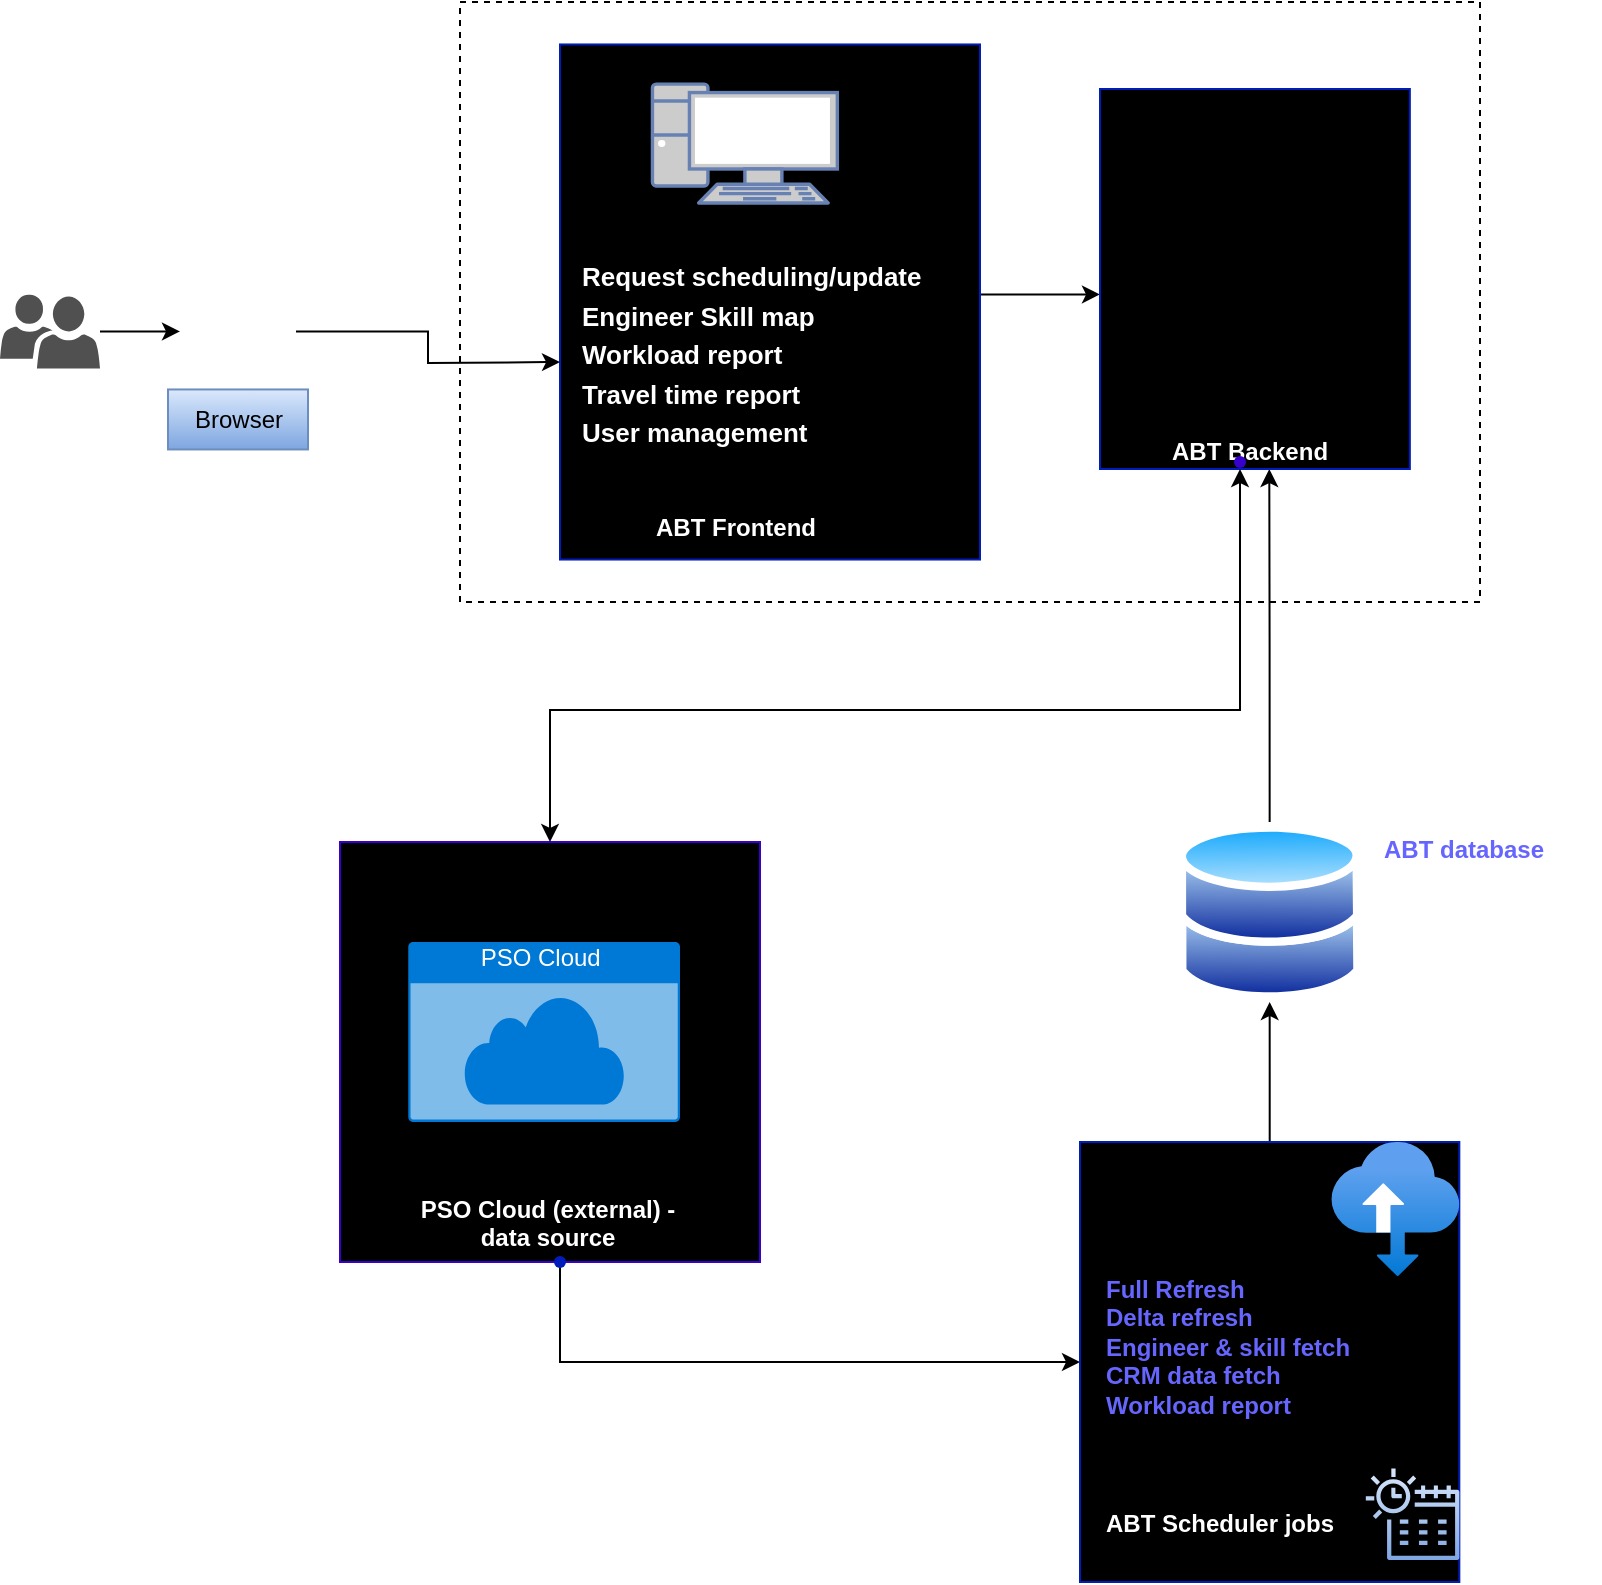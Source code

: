 <mxfile version="21.6.5" type="github">
  <diagram name="Page-1" id="jJ233dx57cCnCxgMQ6GR">
    <mxGraphModel dx="1400" dy="787" grid="1" gridSize="10" guides="1" tooltips="1" connect="1" arrows="1" fold="1" page="1" pageScale="1" pageWidth="850" pageHeight="1100" math="0" shadow="0">
      <root>
        <mxCell id="0" />
        <mxCell id="1" parent="0" />
        <mxCell id="4AOIQKXu4geX-LOXQFWw-108" value="" style="whiteSpace=wrap;html=1;dashed=1;" vertex="1" parent="1">
          <mxGeometry x="260" y="10" width="510" height="300" as="geometry" />
        </mxCell>
        <mxCell id="4AOIQKXu4geX-LOXQFWw-69" value="" style="edgeStyle=orthogonalEdgeStyle;rounded=0;orthogonalLoop=1;jettySize=auto;html=1;startArrow=classic;startFill=1;" edge="1" parent="1">
          <mxGeometry relative="1" as="geometry">
            <mxPoint x="380" y="156.228" as="sourcePoint" />
            <mxPoint x="580" y="156.228" as="targetPoint" />
          </mxGeometry>
        </mxCell>
        <mxCell id="4AOIQKXu4geX-LOXQFWw-1" value="" style="group;movable=1;resizable=1;rotatable=1;deletable=1;editable=1;locked=0;connectable=1;aspect=fixed;fillColor=#000000;fontColor=default;strokeColor=#001DBC;labelBackgroundColor=none;" vertex="1" connectable="0" parent="1">
          <mxGeometry x="310" y="31.23" width="210" height="257.54" as="geometry" />
        </mxCell>
        <mxCell id="4AOIQKXu4geX-LOXQFWw-49" value="&lt;div style=&quot;text-align: center;&quot;&gt;&lt;b style=&quot;&quot;&gt;&lt;font color=&quot;#ffffff&quot;&gt;ABT Frontend&lt;/font&gt;&lt;/b&gt;&lt;/div&gt;" style="text;whiteSpace=wrap;html=1;" vertex="1" parent="4AOIQKXu4geX-LOXQFWw-1">
          <mxGeometry x="46.23" y="227.54" width="137.08" height="30" as="geometry" />
        </mxCell>
        <mxCell id="4AOIQKXu4geX-LOXQFWw-52" value="" style="fontColor=#0066CC;verticalAlign=top;verticalLabelPosition=bottom;labelPosition=center;align=center;html=1;outlineConnect=0;fillColor=#CCCCCC;strokeColor=#6881B3;gradientColor=none;gradientDirection=north;strokeWidth=2;shape=mxgraph.networks.pc;" vertex="1" parent="4AOIQKXu4geX-LOXQFWw-1">
          <mxGeometry x="46.226" y="19.811" width="92.453" height="59.432" as="geometry" />
        </mxCell>
        <mxCell id="4AOIQKXu4geX-LOXQFWw-56" value="&lt;div style=&quot;font-size: 13px; line-height: 150%;&quot;&gt;&lt;b style=&quot;&quot;&gt;&lt;font style=&quot;font-size: 13px;&quot; color=&quot;#ffffff&quot;&gt;Request scheduling/update&lt;/font&gt;&lt;/b&gt;&lt;/div&gt;&lt;div style=&quot;font-size: 13px; line-height: 150%;&quot;&gt;&lt;b style=&quot;&quot;&gt;&lt;font style=&quot;font-size: 13px;&quot; color=&quot;#ffffff&quot;&gt;Engineer Skill map&lt;br&gt;Workload report&lt;/font&gt;&lt;/b&gt;&lt;/div&gt;&lt;div style=&quot;font-size: 13px; line-height: 150%;&quot;&gt;&lt;b style=&quot;&quot;&gt;&lt;font style=&quot;font-size: 13px;&quot; color=&quot;#ffffff&quot;&gt;Travel time report&lt;/font&gt;&lt;/b&gt;&lt;/div&gt;&lt;div style=&quot;font-size: 13px; line-height: 150%;&quot;&gt;&lt;b style=&quot;&quot;&gt;&lt;font style=&quot;font-size: 13px;&quot; color=&quot;#ffffff&quot;&gt;User management&lt;/font&gt;&lt;/b&gt;&lt;/div&gt;" style="text;whiteSpace=wrap;html=1;align=left;" vertex="1" parent="4AOIQKXu4geX-LOXQFWw-1">
          <mxGeometry x="8.96" y="100" width="175.95" height="110" as="geometry" />
        </mxCell>
        <mxCell id="4AOIQKXu4geX-LOXQFWw-59" value="" style="shape=image;html=1;verticalAlign=top;verticalLabelPosition=bottom;labelBackgroundColor=#ffffff;imageAspect=0;aspect=fixed;image=https://cdn0.iconfinder.com/data/icons/long-shadow-web-icons/512/angular-symbol-128.png" vertex="1" parent="4AOIQKXu4geX-LOXQFWw-1">
          <mxGeometry x="170" width="40" height="40" as="geometry" />
        </mxCell>
        <mxCell id="4AOIQKXu4geX-LOXQFWw-15" value="" style="group" vertex="1" connectable="0" parent="1">
          <mxGeometry x="200" y="430" width="220" height="212" as="geometry" />
        </mxCell>
        <mxCell id="4AOIQKXu4geX-LOXQFWw-12" value="" style="whiteSpace=wrap;html=1;aspect=fixed;fillColor=#000000;fontColor=#ffffff;strokeColor=#3700CC;rounded=0;glass=0;shadow=0;" vertex="1" parent="4AOIQKXu4geX-LOXQFWw-15">
          <mxGeometry width="210" height="210" as="geometry" />
        </mxCell>
        <mxCell id="4AOIQKXu4geX-LOXQFWw-21" value="" style="edgeStyle=orthogonalEdgeStyle;rounded=0;orthogonalLoop=1;jettySize=auto;html=1;" edge="1" parent="4AOIQKXu4geX-LOXQFWw-15">
          <mxGeometry relative="1" as="geometry">
            <mxPoint x="72.828" y="75.55" as="sourcePoint" />
            <mxPoint x="72.861" y="120" as="targetPoint" />
          </mxGeometry>
        </mxCell>
        <mxCell id="4AOIQKXu4geX-LOXQFWw-89" style="edgeStyle=orthogonalEdgeStyle;rounded=0;orthogonalLoop=1;jettySize=auto;html=1;exitX=0.5;exitY=0;exitDx=0;exitDy=0;" edge="1" parent="4AOIQKXu4geX-LOXQFWw-15" source="4AOIQKXu4geX-LOXQFWw-48">
          <mxGeometry relative="1" as="geometry">
            <mxPoint x="72.861" y="75.55" as="targetPoint" />
          </mxGeometry>
        </mxCell>
        <mxCell id="4AOIQKXu4geX-LOXQFWw-48" value="&lt;div style=&quot;text-align: center;&quot;&gt;&lt;b style=&quot;&quot;&gt;&lt;font color=&quot;#ffffff&quot;&gt;PSO Cloud (external) - data source&lt;/font&gt;&lt;/b&gt;&lt;/div&gt;" style="text;whiteSpace=wrap;html=1;" vertex="1" parent="4AOIQKXu4geX-LOXQFWw-15">
          <mxGeometry x="25.69" y="170" width="154.31" height="42" as="geometry" />
        </mxCell>
        <mxCell id="4AOIQKXu4geX-LOXQFWw-97" value="PSO Cloud&amp;nbsp;" style="html=1;whiteSpace=wrap;strokeColor=none;fillColor=#0079D6;labelPosition=center;verticalLabelPosition=middle;verticalAlign=top;align=center;fontSize=12;outlineConnect=0;spacingTop=-6;fontColor=#FFFFFF;sketch=0;shape=mxgraph.sitemap.cloud;" vertex="1" parent="4AOIQKXu4geX-LOXQFWw-15">
          <mxGeometry x="34.14" y="50" width="135.86" height="90" as="geometry" />
        </mxCell>
        <mxCell id="4AOIQKXu4geX-LOXQFWw-82" value="" style="edgeStyle=orthogonalEdgeStyle;rounded=0;orthogonalLoop=1;jettySize=auto;html=1;" edge="1" parent="1" source="4AOIQKXu4geX-LOXQFWw-24" target="4AOIQKXu4geX-LOXQFWw-63">
          <mxGeometry relative="1" as="geometry" />
        </mxCell>
        <mxCell id="4AOIQKXu4geX-LOXQFWw-24" value="" style="image;aspect=fixed;perimeter=ellipsePerimeter;html=1;align=center;shadow=0;dashed=0;spacingTop=3;image=img/lib/active_directory/databases.svg;" vertex="1" parent="1">
          <mxGeometry x="618.91" y="420" width="91.84" height="90" as="geometry" />
        </mxCell>
        <mxCell id="4AOIQKXu4geX-LOXQFWw-62" value="" style="group;movable=1;resizable=1;rotatable=1;deletable=1;editable=1;locked=0;connectable=1;aspect=fixed;fillColor=#000000;fontColor=default;strokeColor=#001DBC;labelBackgroundColor=none;" vertex="1" connectable="0" parent="1">
          <mxGeometry x="580" y="53.5" width="154.93" height="190" as="geometry" />
        </mxCell>
        <mxCell id="4AOIQKXu4geX-LOXQFWw-63" value="&lt;div style=&quot;text-align: center;&quot;&gt;&lt;b style=&quot;&quot;&gt;&lt;font color=&quot;#ffffff&quot;&gt;ABT Backend&lt;/font&gt;&lt;/b&gt;&lt;/div&gt;" style="text;whiteSpace=wrap;html=1;" vertex="1" parent="4AOIQKXu4geX-LOXQFWw-62">
          <mxGeometry x="34.107" y="167.868" width="101.132" height="22.132" as="geometry" />
        </mxCell>
        <mxCell id="4AOIQKXu4geX-LOXQFWw-68" value="" style="shape=image;verticalLabelPosition=bottom;labelBackgroundColor=default;verticalAlign=top;aspect=fixed;imageAspect=0;image=https://static.javatpoint.com/tutorial/webapi/images/web-api-tutorial.png;" vertex="1" parent="4AOIQKXu4geX-LOXQFWw-62">
          <mxGeometry x="37.13" y="54.67" width="80.66" height="80.66" as="geometry" />
        </mxCell>
        <mxCell id="4AOIQKXu4geX-LOXQFWw-114" value="" style="edgeStyle=orthogonalEdgeStyle;rounded=0;orthogonalLoop=1;jettySize=auto;html=1;" edge="1" parent="1" source="4AOIQKXu4geX-LOXQFWw-73" target="4AOIQKXu4geX-LOXQFWw-112">
          <mxGeometry relative="1" as="geometry" />
        </mxCell>
        <mxCell id="4AOIQKXu4geX-LOXQFWw-73" value="" style="sketch=0;pointerEvents=1;shadow=0;dashed=0;html=1;strokeColor=none;labelPosition=center;verticalLabelPosition=bottom;verticalAlign=top;align=center;fillColor=#505050;shape=mxgraph.mscae.intune.user_group" vertex="1" parent="1">
          <mxGeometry x="30" y="156.23" width="50" height="37" as="geometry" />
        </mxCell>
        <mxCell id="4AOIQKXu4geX-LOXQFWw-83" value="" style="edgeStyle=orthogonalEdgeStyle;rounded=0;orthogonalLoop=1;jettySize=auto;html=1;" edge="1" parent="1" source="4AOIQKXu4geX-LOXQFWw-75" target="4AOIQKXu4geX-LOXQFWw-24">
          <mxGeometry relative="1" as="geometry" />
        </mxCell>
        <mxCell id="4AOIQKXu4geX-LOXQFWw-105" value="" style="edgeStyle=orthogonalEdgeStyle;rounded=0;orthogonalLoop=1;jettySize=auto;html=1;" edge="1" parent="1" source="4AOIQKXu4geX-LOXQFWw-104" target="4AOIQKXu4geX-LOXQFWw-75">
          <mxGeometry relative="1" as="geometry">
            <Array as="points">
              <mxPoint x="310" y="690" />
            </Array>
          </mxGeometry>
        </mxCell>
        <mxCell id="4AOIQKXu4geX-LOXQFWw-75" value="" style="group;movable=1;resizable=1;rotatable=1;deletable=1;editable=1;locked=0;connectable=1;fillColor=#000000;fontColor=default;strokeColor=#001DBC;labelBackgroundColor=none;" vertex="1" connectable="0" parent="1">
          <mxGeometry x="570" y="580" width="189.67" height="220" as="geometry" />
        </mxCell>
        <mxCell id="4AOIQKXu4geX-LOXQFWw-76" value="&lt;div style=&quot;text-align: center;&quot;&gt;&lt;b style=&quot;&quot;&gt;&lt;font color=&quot;#ffffff&quot;&gt;ABT Scheduler jobs&lt;/font&gt;&lt;/b&gt;&lt;/div&gt;" style="text;whiteSpace=wrap;html=1;" vertex="1" parent="4AOIQKXu4geX-LOXQFWw-75">
          <mxGeometry x="11.157" y="176.808" width="143.245" height="25.157" as="geometry" />
        </mxCell>
        <mxCell id="4AOIQKXu4geX-LOXQFWw-81" value="" style="sketch=0;outlineConnect=0;gradientColor=#7ea6e0;fillColor=#dae8fc;strokeColor=#6c8ebf;dashed=0;verticalLabelPosition=bottom;verticalAlign=top;align=center;html=1;fontSize=12;fontStyle=0;aspect=fixed;pointerEvents=1;shape=mxgraph.aws4.eventbridge_scheduler;" vertex="1" parent="4AOIQKXu4geX-LOXQFWw-75">
          <mxGeometry x="142.911" y="162.763" width="46.759" height="46.759" as="geometry" />
        </mxCell>
        <mxCell id="4AOIQKXu4geX-LOXQFWw-22" value="&lt;h4 style=&quot;line-height: 130%;&quot;&gt;&lt;br&gt;&lt;/h4&gt;" style="image;aspect=fixed;html=1;points=[];align=center;fontSize=12;image=img/lib/azure2/storage/Import_Export_Jobs.svg;" vertex="1" parent="4AOIQKXu4geX-LOXQFWw-75">
          <mxGeometry x="125.67" width="64" height="67" as="geometry" />
        </mxCell>
        <mxCell id="4AOIQKXu4geX-LOXQFWw-45" value="&lt;div style=&quot;&quot;&gt;&lt;font color=&quot;#6666ff&quot;&gt;&lt;b&gt;Full Refresh&amp;nbsp;&lt;/b&gt;&lt;/font&gt;&lt;/div&gt;&lt;div style=&quot;&quot;&gt;&lt;font color=&quot;#6666ff&quot;&gt;&lt;b&gt;Delta refresh&lt;/b&gt;&lt;/font&gt;&lt;/div&gt;&lt;div style=&quot;&quot;&gt;&lt;font color=&quot;#6666ff&quot;&gt;&lt;b&gt;Engineer &amp;amp; skill fetch&lt;/b&gt;&lt;/font&gt;&lt;/div&gt;&lt;div style=&quot;&quot;&gt;&lt;font color=&quot;#6666ff&quot;&gt;&lt;b&gt;CRM data fetch&lt;/b&gt;&lt;/font&gt;&lt;/div&gt;&lt;div style=&quot;&quot;&gt;&lt;font color=&quot;#6666ff&quot;&gt;&lt;b&gt;Workload report&lt;/b&gt;&lt;/font&gt;&lt;/div&gt;" style="text;whiteSpace=wrap;html=1;align=left;" vertex="1" parent="4AOIQKXu4geX-LOXQFWw-75">
          <mxGeometry x="11.16" y="60" width="138.84" height="90" as="geometry" />
        </mxCell>
        <mxCell id="4AOIQKXu4geX-LOXQFWw-95" value="" style="shape=waypoint;sketch=0;size=6;pointerEvents=1;points=[];fillColor=#000000;resizable=0;rotatable=0;perimeter=centerPerimeter;snapToPoint=1;strokeColor=#3700CC;fontColor=#ffffff;rounded=0;glass=0;shadow=0;" vertex="1" parent="1">
          <mxGeometry x="640" y="230" width="20" height="20" as="geometry" />
        </mxCell>
        <mxCell id="4AOIQKXu4geX-LOXQFWw-96" value="" style="edgeStyle=orthogonalEdgeStyle;rounded=0;orthogonalLoop=1;jettySize=auto;html=1;startArrow=classic;startFill=1;exitX=0.5;exitY=0;exitDx=0;exitDy=0;" edge="1" parent="1" source="4AOIQKXu4geX-LOXQFWw-12">
          <mxGeometry relative="1" as="geometry">
            <mxPoint x="305.0" y="423.5" as="sourcePoint" />
            <mxPoint x="650" y="243.5" as="targetPoint" />
            <Array as="points">
              <mxPoint x="305" y="364" />
              <mxPoint x="650" y="364" />
            </Array>
          </mxGeometry>
        </mxCell>
        <mxCell id="4AOIQKXu4geX-LOXQFWw-103" value="&lt;div style=&quot;&quot;&gt;&lt;font color=&quot;#6666ff&quot;&gt;&lt;b&gt;ABT database&lt;/b&gt;&lt;/font&gt;&lt;/div&gt;" style="text;whiteSpace=wrap;html=1;align=left;" vertex="1" parent="1">
          <mxGeometry x="720" y="420" width="110" height="25" as="geometry" />
        </mxCell>
        <mxCell id="4AOIQKXu4geX-LOXQFWw-104" value="" style="shape=waypoint;sketch=0;size=6;pointerEvents=1;points=[];fillColor=#000000;resizable=0;rotatable=0;perimeter=centerPerimeter;snapToPoint=1;verticalAlign=top;strokeColor=#001DBC;gradientColor=none;labelBackgroundColor=none;" vertex="1" parent="1">
          <mxGeometry x="300.005" y="630" width="20" height="20" as="geometry" />
        </mxCell>
        <mxCell id="4AOIQKXu4geX-LOXQFWw-115" value="" style="edgeStyle=orthogonalEdgeStyle;rounded=0;orthogonalLoop=1;jettySize=auto;html=1;endArrow=classic;endFill=1;" edge="1" parent="1" source="4AOIQKXu4geX-LOXQFWw-112">
          <mxGeometry relative="1" as="geometry">
            <mxPoint x="310" y="190" as="targetPoint" />
          </mxGeometry>
        </mxCell>
        <mxCell id="4AOIQKXu4geX-LOXQFWw-112" value="" style="shape=image;html=1;verticalAlign=top;verticalLabelPosition=bottom;labelBackgroundColor=#ffffff;imageAspect=0;aspect=fixed;image=https://cdn2.iconfinder.com/data/icons/whcompare-servers-web-hosting/50/staging-site-128.png" vertex="1" parent="1">
          <mxGeometry x="120" y="145.73" width="58" height="58" as="geometry" />
        </mxCell>
        <mxCell id="4AOIQKXu4geX-LOXQFWw-117" value="Browser" style="text;html=1;align=center;verticalAlign=middle;resizable=0;points=[];autosize=1;strokeColor=#6c8ebf;fillColor=#dae8fc;gradientColor=#7ea6e0;" vertex="1" parent="1">
          <mxGeometry x="114" y="203.73" width="70" height="30" as="geometry" />
        </mxCell>
      </root>
    </mxGraphModel>
  </diagram>
</mxfile>
